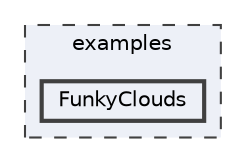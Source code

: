 digraph "/home/runner/work/FastLED/FastLED/examples/FunkyClouds"
{
 // INTERACTIVE_SVG=YES
 // LATEX_PDF_SIZE
  bgcolor="transparent";
  edge [fontname=Helvetica,fontsize=10,labelfontname=Helvetica,labelfontsize=10];
  node [fontname=Helvetica,fontsize=10,shape=box,height=0.2,width=0.4];
  compound=true
  subgraph clusterdir_d28a4824dc47e487b107a5db32ef43c4 {
    graph [ bgcolor="#edf0f7", pencolor="grey25", label="examples", fontname=Helvetica,fontsize=10 style="filled,dashed", URL="dir_d28a4824dc47e487b107a5db32ef43c4.html",tooltip=""]
  dir_58c979d6a480d714df86ed5870cbce26 [label="FunkyClouds", fillcolor="#edf0f7", color="grey25", style="filled,bold", URL="dir_58c979d6a480d714df86ed5870cbce26.html",tooltip=""];
  }
}
